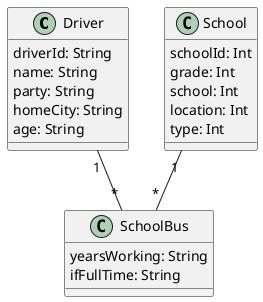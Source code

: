 @startuml "SchoolBus"


class Driver{
  driverId: String
  name: String
  party: String
  homeCity: String
  age: String
}

class School{
  schoolId: Int
  grade: Int
  school: Int
  location: Int
  type: Int
}

class SchoolBus{
  yearsWorking: String
  ifFullTime: String
}



Driver "1" -- "*" SchoolBus

School "1" -- "*" SchoolBus


@enduml